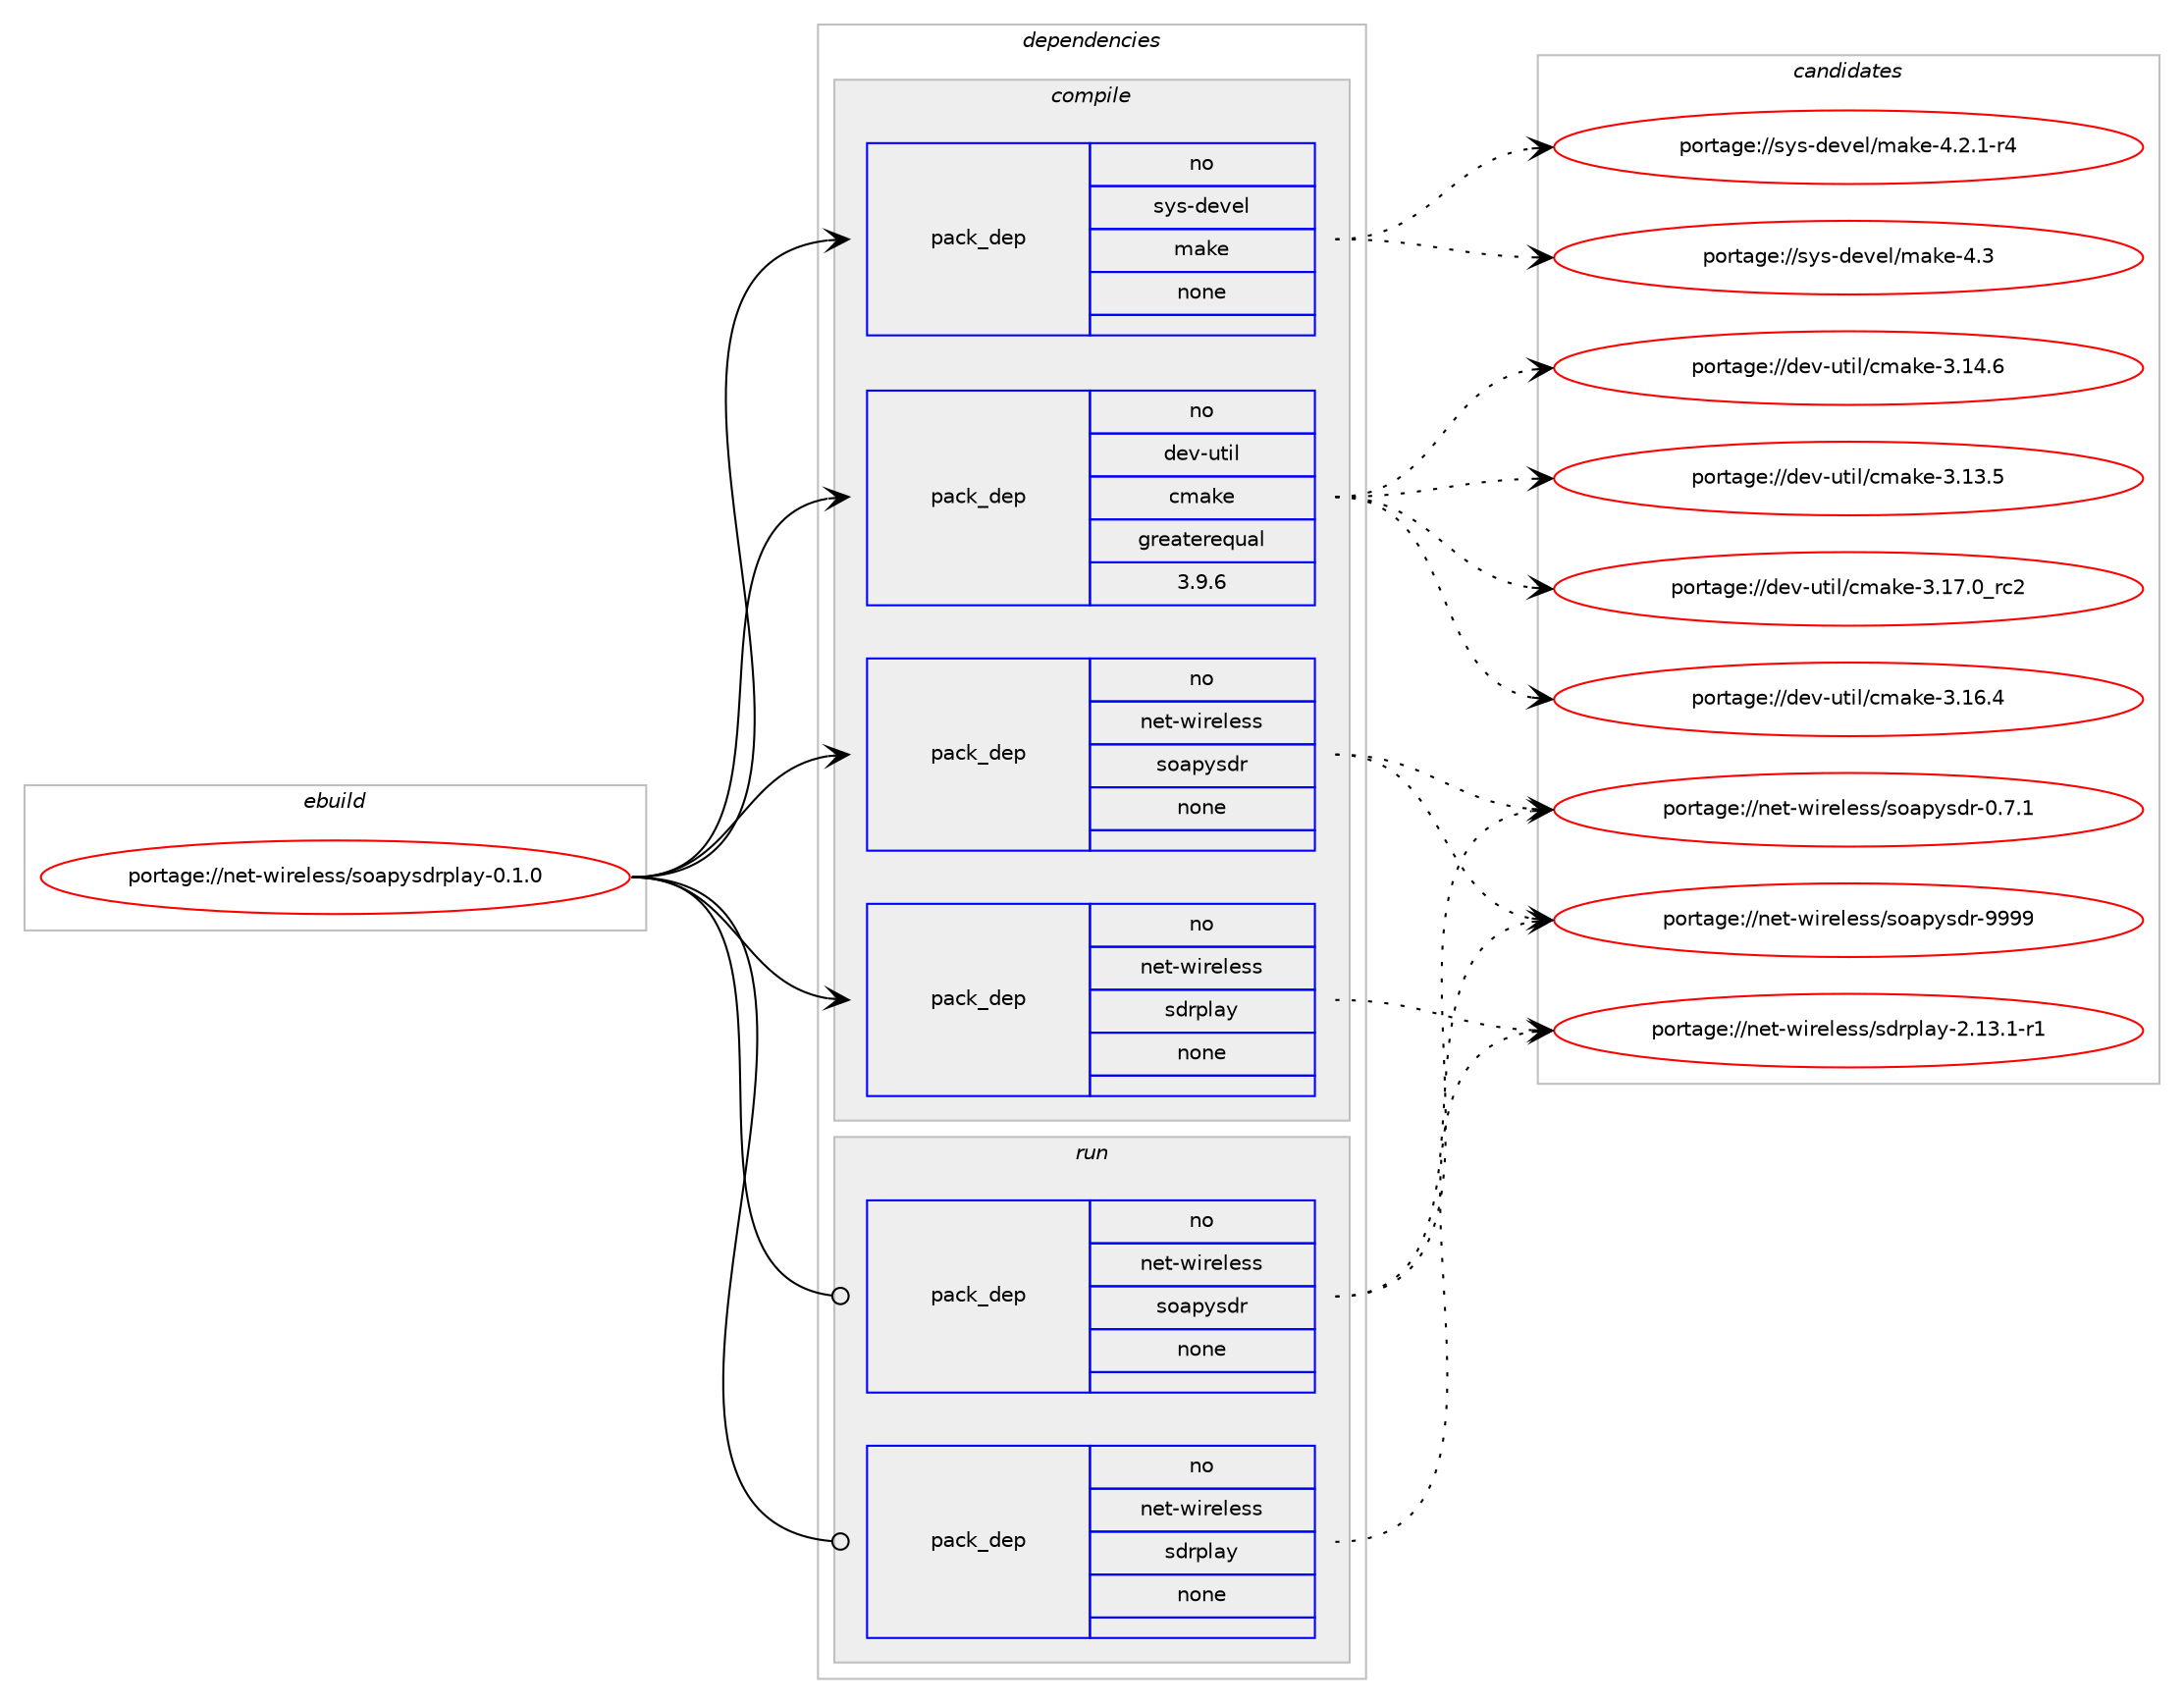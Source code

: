 digraph prolog {

# *************
# Graph options
# *************

newrank=true;
concentrate=true;
compound=true;
graph [rankdir=LR,fontname=Helvetica,fontsize=10,ranksep=1.5];#, ranksep=2.5, nodesep=0.2];
edge  [arrowhead=vee];
node  [fontname=Helvetica,fontsize=10];

# **********
# The ebuild
# **********

subgraph cluster_leftcol {
color=gray;
rank=same;
label=<<i>ebuild</i>>;
id [label="portage://net-wireless/soapysdrplay-0.1.0", color=red, width=4, href="../net-wireless/soapysdrplay-0.1.0.svg"];
}

# ****************
# The dependencies
# ****************

subgraph cluster_midcol {
color=gray;
label=<<i>dependencies</i>>;
subgraph cluster_compile {
fillcolor="#eeeeee";
style=filled;
label=<<i>compile</i>>;
subgraph pack50463 {
dependency64175 [label=<<TABLE BORDER="0" CELLBORDER="1" CELLSPACING="0" CELLPADDING="4" WIDTH="220"><TR><TD ROWSPAN="6" CELLPADDING="30">pack_dep</TD></TR><TR><TD WIDTH="110">no</TD></TR><TR><TD>dev-util</TD></TR><TR><TD>cmake</TD></TR><TR><TD>greaterequal</TD></TR><TR><TD>3.9.6</TD></TR></TABLE>>, shape=none, color=blue];
}
id:e -> dependency64175:w [weight=20,style="solid",arrowhead="vee"];
subgraph pack50464 {
dependency64176 [label=<<TABLE BORDER="0" CELLBORDER="1" CELLSPACING="0" CELLPADDING="4" WIDTH="220"><TR><TD ROWSPAN="6" CELLPADDING="30">pack_dep</TD></TR><TR><TD WIDTH="110">no</TD></TR><TR><TD>net-wireless</TD></TR><TR><TD>sdrplay</TD></TR><TR><TD>none</TD></TR><TR><TD></TD></TR></TABLE>>, shape=none, color=blue];
}
id:e -> dependency64176:w [weight=20,style="solid",arrowhead="vee"];
subgraph pack50465 {
dependency64177 [label=<<TABLE BORDER="0" CELLBORDER="1" CELLSPACING="0" CELLPADDING="4" WIDTH="220"><TR><TD ROWSPAN="6" CELLPADDING="30">pack_dep</TD></TR><TR><TD WIDTH="110">no</TD></TR><TR><TD>net-wireless</TD></TR><TR><TD>soapysdr</TD></TR><TR><TD>none</TD></TR><TR><TD></TD></TR></TABLE>>, shape=none, color=blue];
}
id:e -> dependency64177:w [weight=20,style="solid",arrowhead="vee"];
subgraph pack50466 {
dependency64178 [label=<<TABLE BORDER="0" CELLBORDER="1" CELLSPACING="0" CELLPADDING="4" WIDTH="220"><TR><TD ROWSPAN="6" CELLPADDING="30">pack_dep</TD></TR><TR><TD WIDTH="110">no</TD></TR><TR><TD>sys-devel</TD></TR><TR><TD>make</TD></TR><TR><TD>none</TD></TR><TR><TD></TD></TR></TABLE>>, shape=none, color=blue];
}
id:e -> dependency64178:w [weight=20,style="solid",arrowhead="vee"];
}
subgraph cluster_compileandrun {
fillcolor="#eeeeee";
style=filled;
label=<<i>compile and run</i>>;
}
subgraph cluster_run {
fillcolor="#eeeeee";
style=filled;
label=<<i>run</i>>;
subgraph pack50467 {
dependency64179 [label=<<TABLE BORDER="0" CELLBORDER="1" CELLSPACING="0" CELLPADDING="4" WIDTH="220"><TR><TD ROWSPAN="6" CELLPADDING="30">pack_dep</TD></TR><TR><TD WIDTH="110">no</TD></TR><TR><TD>net-wireless</TD></TR><TR><TD>sdrplay</TD></TR><TR><TD>none</TD></TR><TR><TD></TD></TR></TABLE>>, shape=none, color=blue];
}
id:e -> dependency64179:w [weight=20,style="solid",arrowhead="odot"];
subgraph pack50468 {
dependency64180 [label=<<TABLE BORDER="0" CELLBORDER="1" CELLSPACING="0" CELLPADDING="4" WIDTH="220"><TR><TD ROWSPAN="6" CELLPADDING="30">pack_dep</TD></TR><TR><TD WIDTH="110">no</TD></TR><TR><TD>net-wireless</TD></TR><TR><TD>soapysdr</TD></TR><TR><TD>none</TD></TR><TR><TD></TD></TR></TABLE>>, shape=none, color=blue];
}
id:e -> dependency64180:w [weight=20,style="solid",arrowhead="odot"];
}
}

# **************
# The candidates
# **************

subgraph cluster_choices {
rank=same;
color=gray;
label=<<i>candidates</i>>;

subgraph choice50463 {
color=black;
nodesep=1;
choice1001011184511711610510847991099710710145514649554648951149950 [label="portage://dev-util/cmake-3.17.0_rc2", color=red, width=4,href="../dev-util/cmake-3.17.0_rc2.svg"];
choice1001011184511711610510847991099710710145514649544652 [label="portage://dev-util/cmake-3.16.4", color=red, width=4,href="../dev-util/cmake-3.16.4.svg"];
choice1001011184511711610510847991099710710145514649524654 [label="portage://dev-util/cmake-3.14.6", color=red, width=4,href="../dev-util/cmake-3.14.6.svg"];
choice1001011184511711610510847991099710710145514649514653 [label="portage://dev-util/cmake-3.13.5", color=red, width=4,href="../dev-util/cmake-3.13.5.svg"];
dependency64175:e -> choice1001011184511711610510847991099710710145514649554648951149950:w [style=dotted,weight="100"];
dependency64175:e -> choice1001011184511711610510847991099710710145514649544652:w [style=dotted,weight="100"];
dependency64175:e -> choice1001011184511711610510847991099710710145514649524654:w [style=dotted,weight="100"];
dependency64175:e -> choice1001011184511711610510847991099710710145514649514653:w [style=dotted,weight="100"];
}
subgraph choice50464 {
color=black;
nodesep=1;
choice110101116451191051141011081011151154711510011411210897121455046495146494511449 [label="portage://net-wireless/sdrplay-2.13.1-r1", color=red, width=4,href="../net-wireless/sdrplay-2.13.1-r1.svg"];
dependency64176:e -> choice110101116451191051141011081011151154711510011411210897121455046495146494511449:w [style=dotted,weight="100"];
}
subgraph choice50465 {
color=black;
nodesep=1;
choice1101011164511910511410110810111511547115111971121211151001144557575757 [label="portage://net-wireless/soapysdr-9999", color=red, width=4,href="../net-wireless/soapysdr-9999.svg"];
choice110101116451191051141011081011151154711511197112121115100114454846554649 [label="portage://net-wireless/soapysdr-0.7.1", color=red, width=4,href="../net-wireless/soapysdr-0.7.1.svg"];
dependency64177:e -> choice1101011164511910511410110810111511547115111971121211151001144557575757:w [style=dotted,weight="100"];
dependency64177:e -> choice110101116451191051141011081011151154711511197112121115100114454846554649:w [style=dotted,weight="100"];
}
subgraph choice50466 {
color=black;
nodesep=1;
choice11512111545100101118101108471099710710145524651 [label="portage://sys-devel/make-4.3", color=red, width=4,href="../sys-devel/make-4.3.svg"];
choice1151211154510010111810110847109971071014552465046494511452 [label="portage://sys-devel/make-4.2.1-r4", color=red, width=4,href="../sys-devel/make-4.2.1-r4.svg"];
dependency64178:e -> choice11512111545100101118101108471099710710145524651:w [style=dotted,weight="100"];
dependency64178:e -> choice1151211154510010111810110847109971071014552465046494511452:w [style=dotted,weight="100"];
}
subgraph choice50467 {
color=black;
nodesep=1;
choice110101116451191051141011081011151154711510011411210897121455046495146494511449 [label="portage://net-wireless/sdrplay-2.13.1-r1", color=red, width=4,href="../net-wireless/sdrplay-2.13.1-r1.svg"];
dependency64179:e -> choice110101116451191051141011081011151154711510011411210897121455046495146494511449:w [style=dotted,weight="100"];
}
subgraph choice50468 {
color=black;
nodesep=1;
choice1101011164511910511410110810111511547115111971121211151001144557575757 [label="portage://net-wireless/soapysdr-9999", color=red, width=4,href="../net-wireless/soapysdr-9999.svg"];
choice110101116451191051141011081011151154711511197112121115100114454846554649 [label="portage://net-wireless/soapysdr-0.7.1", color=red, width=4,href="../net-wireless/soapysdr-0.7.1.svg"];
dependency64180:e -> choice1101011164511910511410110810111511547115111971121211151001144557575757:w [style=dotted,weight="100"];
dependency64180:e -> choice110101116451191051141011081011151154711511197112121115100114454846554649:w [style=dotted,weight="100"];
}
}

}
